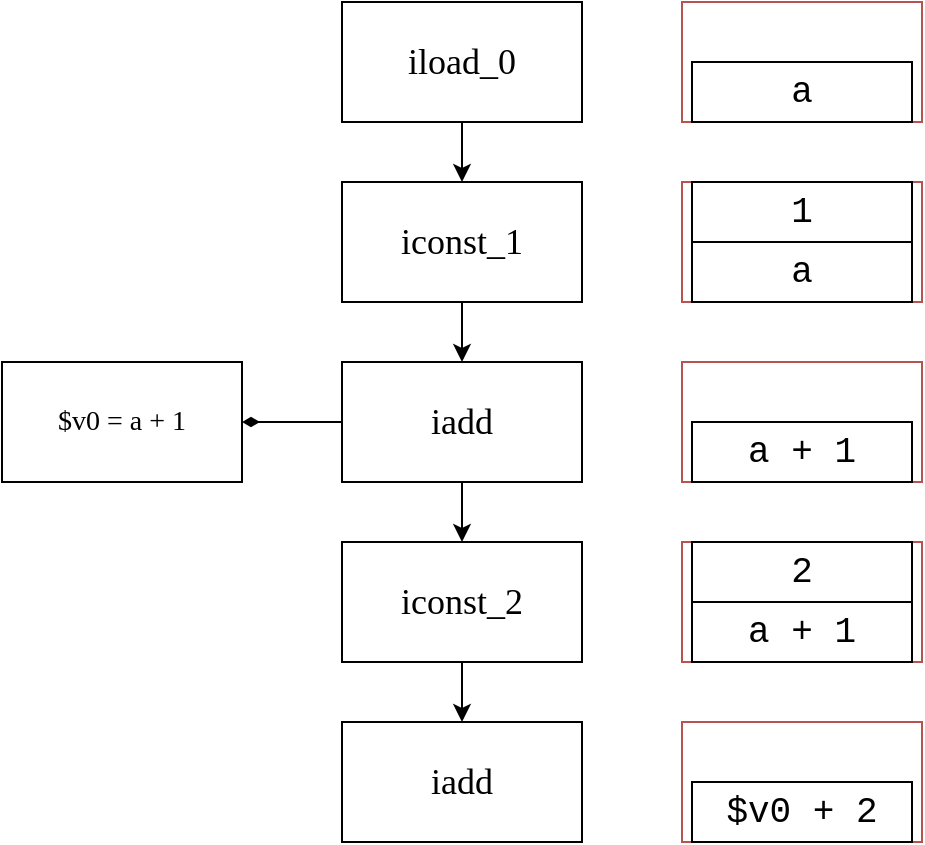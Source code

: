 <mxfile>
    <diagram id="tYd4QZAapgrxIthnya_N" name="Page-1">
        <mxGraphModel dx="905" dy="704" grid="1" gridSize="10" guides="1" tooltips="1" connect="1" arrows="1" fold="1" page="1" pageScale="1" pageWidth="850" pageHeight="1100" math="0" shadow="0">
            <root>
                <mxCell id="0"/>
                <mxCell id="1" parent="0"/>
                <mxCell id="10" style="edgeStyle=none;html=1;fontFamily=Lucida Console;fontSize=18;" edge="1" parent="1" source="2" target="4">
                    <mxGeometry relative="1" as="geometry"/>
                </mxCell>
                <mxCell id="2" value="&lt;font style=&quot;font-size: 18px&quot; face=&quot;Lucida Console&quot;&gt;iload_0&lt;/font&gt;" style="rounded=0;whiteSpace=wrap;html=1;" vertex="1" parent="1">
                    <mxGeometry x="270" y="180" width="120" height="60" as="geometry"/>
                </mxCell>
                <mxCell id="12" style="edgeStyle=none;html=1;fontFamily=Lucida Console;fontSize=18;" edge="1" parent="1" source="4" target="11">
                    <mxGeometry relative="1" as="geometry"/>
                </mxCell>
                <mxCell id="4" value="&lt;font style=&quot;font-size: 18px&quot; face=&quot;Lucida Console&quot;&gt;iconst_1&lt;/font&gt;" style="rounded=0;whiteSpace=wrap;html=1;" vertex="1" parent="1">
                    <mxGeometry x="270" y="270" width="120" height="60" as="geometry"/>
                </mxCell>
                <mxCell id="5" value="" style="rounded=0;whiteSpace=wrap;html=1;fontFamily=Courier New;fontSize=14;fillColor=none;strokeColor=#b85450;" vertex="1" parent="1">
                    <mxGeometry x="440" y="180" width="120" height="60" as="geometry"/>
                </mxCell>
                <mxCell id="6" value="&lt;font style=&quot;font-size: 18px&quot;&gt;a&lt;/font&gt;" style="rounded=0;whiteSpace=wrap;html=1;fontFamily=Courier New;fontSize=14;" vertex="1" parent="1">
                    <mxGeometry x="445" y="210" width="110" height="30" as="geometry"/>
                </mxCell>
                <mxCell id="7" value="" style="rounded=0;whiteSpace=wrap;html=1;fontFamily=Courier New;fontSize=14;fillColor=none;strokeColor=#b85450;" vertex="1" parent="1">
                    <mxGeometry x="440" y="270" width="120" height="60" as="geometry"/>
                </mxCell>
                <mxCell id="8" value="&lt;font style=&quot;font-size: 18px&quot;&gt;a&lt;/font&gt;" style="rounded=0;whiteSpace=wrap;html=1;fontFamily=Courier New;fontSize=14;" vertex="1" parent="1">
                    <mxGeometry x="445" y="300" width="110" height="30" as="geometry"/>
                </mxCell>
                <mxCell id="9" value="&lt;font style=&quot;font-size: 18px&quot;&gt;1&lt;/font&gt;" style="rounded=0;whiteSpace=wrap;html=1;fontFamily=Courier New;fontSize=14;" vertex="1" parent="1">
                    <mxGeometry x="445" y="270" width="110" height="30" as="geometry"/>
                </mxCell>
                <mxCell id="14" style="edgeStyle=none;html=1;fontFamily=Lucida Console;fontSize=18;" edge="1" parent="1" source="11" target="13">
                    <mxGeometry relative="1" as="geometry"/>
                </mxCell>
                <mxCell id="34" style="edgeStyle=none;html=1;fontFamily=Lucida Console;fontSize=14;endArrow=diamondThin;endFill=1;" edge="1" parent="1" source="11" target="33">
                    <mxGeometry relative="1" as="geometry"/>
                </mxCell>
                <mxCell id="11" value="&lt;font style=&quot;font-size: 18px&quot; face=&quot;Lucida Console&quot;&gt;iadd&lt;/font&gt;" style="rounded=0;whiteSpace=wrap;html=1;" vertex="1" parent="1">
                    <mxGeometry x="270" y="360" width="120" height="60" as="geometry"/>
                </mxCell>
                <mxCell id="22" style="edgeStyle=none;html=1;fontFamily=Lucida Console;fontSize=18;" edge="1" parent="1" source="13" target="21">
                    <mxGeometry relative="1" as="geometry"/>
                </mxCell>
                <mxCell id="13" value="&lt;font style=&quot;font-size: 18px&quot; face=&quot;Lucida Console&quot;&gt;iconst_2&lt;/font&gt;" style="rounded=0;whiteSpace=wrap;html=1;" vertex="1" parent="1">
                    <mxGeometry x="270" y="450" width="120" height="60" as="geometry"/>
                </mxCell>
                <mxCell id="15" value="" style="rounded=0;whiteSpace=wrap;html=1;fontFamily=Courier New;fontSize=14;fillColor=none;strokeColor=#b85450;" vertex="1" parent="1">
                    <mxGeometry x="440" y="360" width="120" height="60" as="geometry"/>
                </mxCell>
                <mxCell id="16" value="&lt;font style=&quot;font-size: 18px&quot;&gt;a + 1&lt;/font&gt;" style="rounded=0;whiteSpace=wrap;html=1;fontFamily=Courier New;fontSize=14;" vertex="1" parent="1">
                    <mxGeometry x="445" y="390" width="110" height="30" as="geometry"/>
                </mxCell>
                <mxCell id="18" value="" style="rounded=0;whiteSpace=wrap;html=1;fontFamily=Courier New;fontSize=14;fillColor=none;strokeColor=#b85450;" vertex="1" parent="1">
                    <mxGeometry x="440" y="450" width="120" height="60" as="geometry"/>
                </mxCell>
                <mxCell id="19" value="&lt;font style=&quot;font-size: 18px&quot;&gt;a + 1&lt;/font&gt;" style="rounded=0;whiteSpace=wrap;html=1;fontFamily=Courier New;fontSize=14;" vertex="1" parent="1">
                    <mxGeometry x="445" y="480" width="110" height="30" as="geometry"/>
                </mxCell>
                <mxCell id="20" value="&lt;span style=&quot;font-size: 18px&quot;&gt;2&lt;/span&gt;" style="rounded=0;whiteSpace=wrap;html=1;fontFamily=Courier New;fontSize=14;" vertex="1" parent="1">
                    <mxGeometry x="445" y="450" width="110" height="30" as="geometry"/>
                </mxCell>
                <mxCell id="21" value="&lt;font style=&quot;font-size: 18px&quot; face=&quot;Lucida Console&quot;&gt;iadd&lt;/font&gt;" style="rounded=0;whiteSpace=wrap;html=1;" vertex="1" parent="1">
                    <mxGeometry x="270" y="540" width="120" height="60" as="geometry"/>
                </mxCell>
                <mxCell id="23" value="" style="rounded=0;whiteSpace=wrap;html=1;fontFamily=Courier New;fontSize=14;fillColor=none;strokeColor=#b85450;" vertex="1" parent="1">
                    <mxGeometry x="440" y="540" width="120" height="60" as="geometry"/>
                </mxCell>
                <mxCell id="24" value="&lt;font style=&quot;font-size: 18px&quot;&gt;$v0 + 2&lt;/font&gt;" style="rounded=0;whiteSpace=wrap;html=1;fontFamily=Courier New;fontSize=14;" vertex="1" parent="1">
                    <mxGeometry x="445" y="570" width="110" height="30" as="geometry"/>
                </mxCell>
                <mxCell id="33" value="&lt;font style=&quot;font-size: 14px&quot; face=&quot;Lucida Console&quot;&gt;$v0 = a + 1&lt;/font&gt;" style="rounded=0;whiteSpace=wrap;html=1;" vertex="1" parent="1">
                    <mxGeometry x="100" y="360" width="120" height="60" as="geometry"/>
                </mxCell>
            </root>
        </mxGraphModel>
    </diagram>
</mxfile>